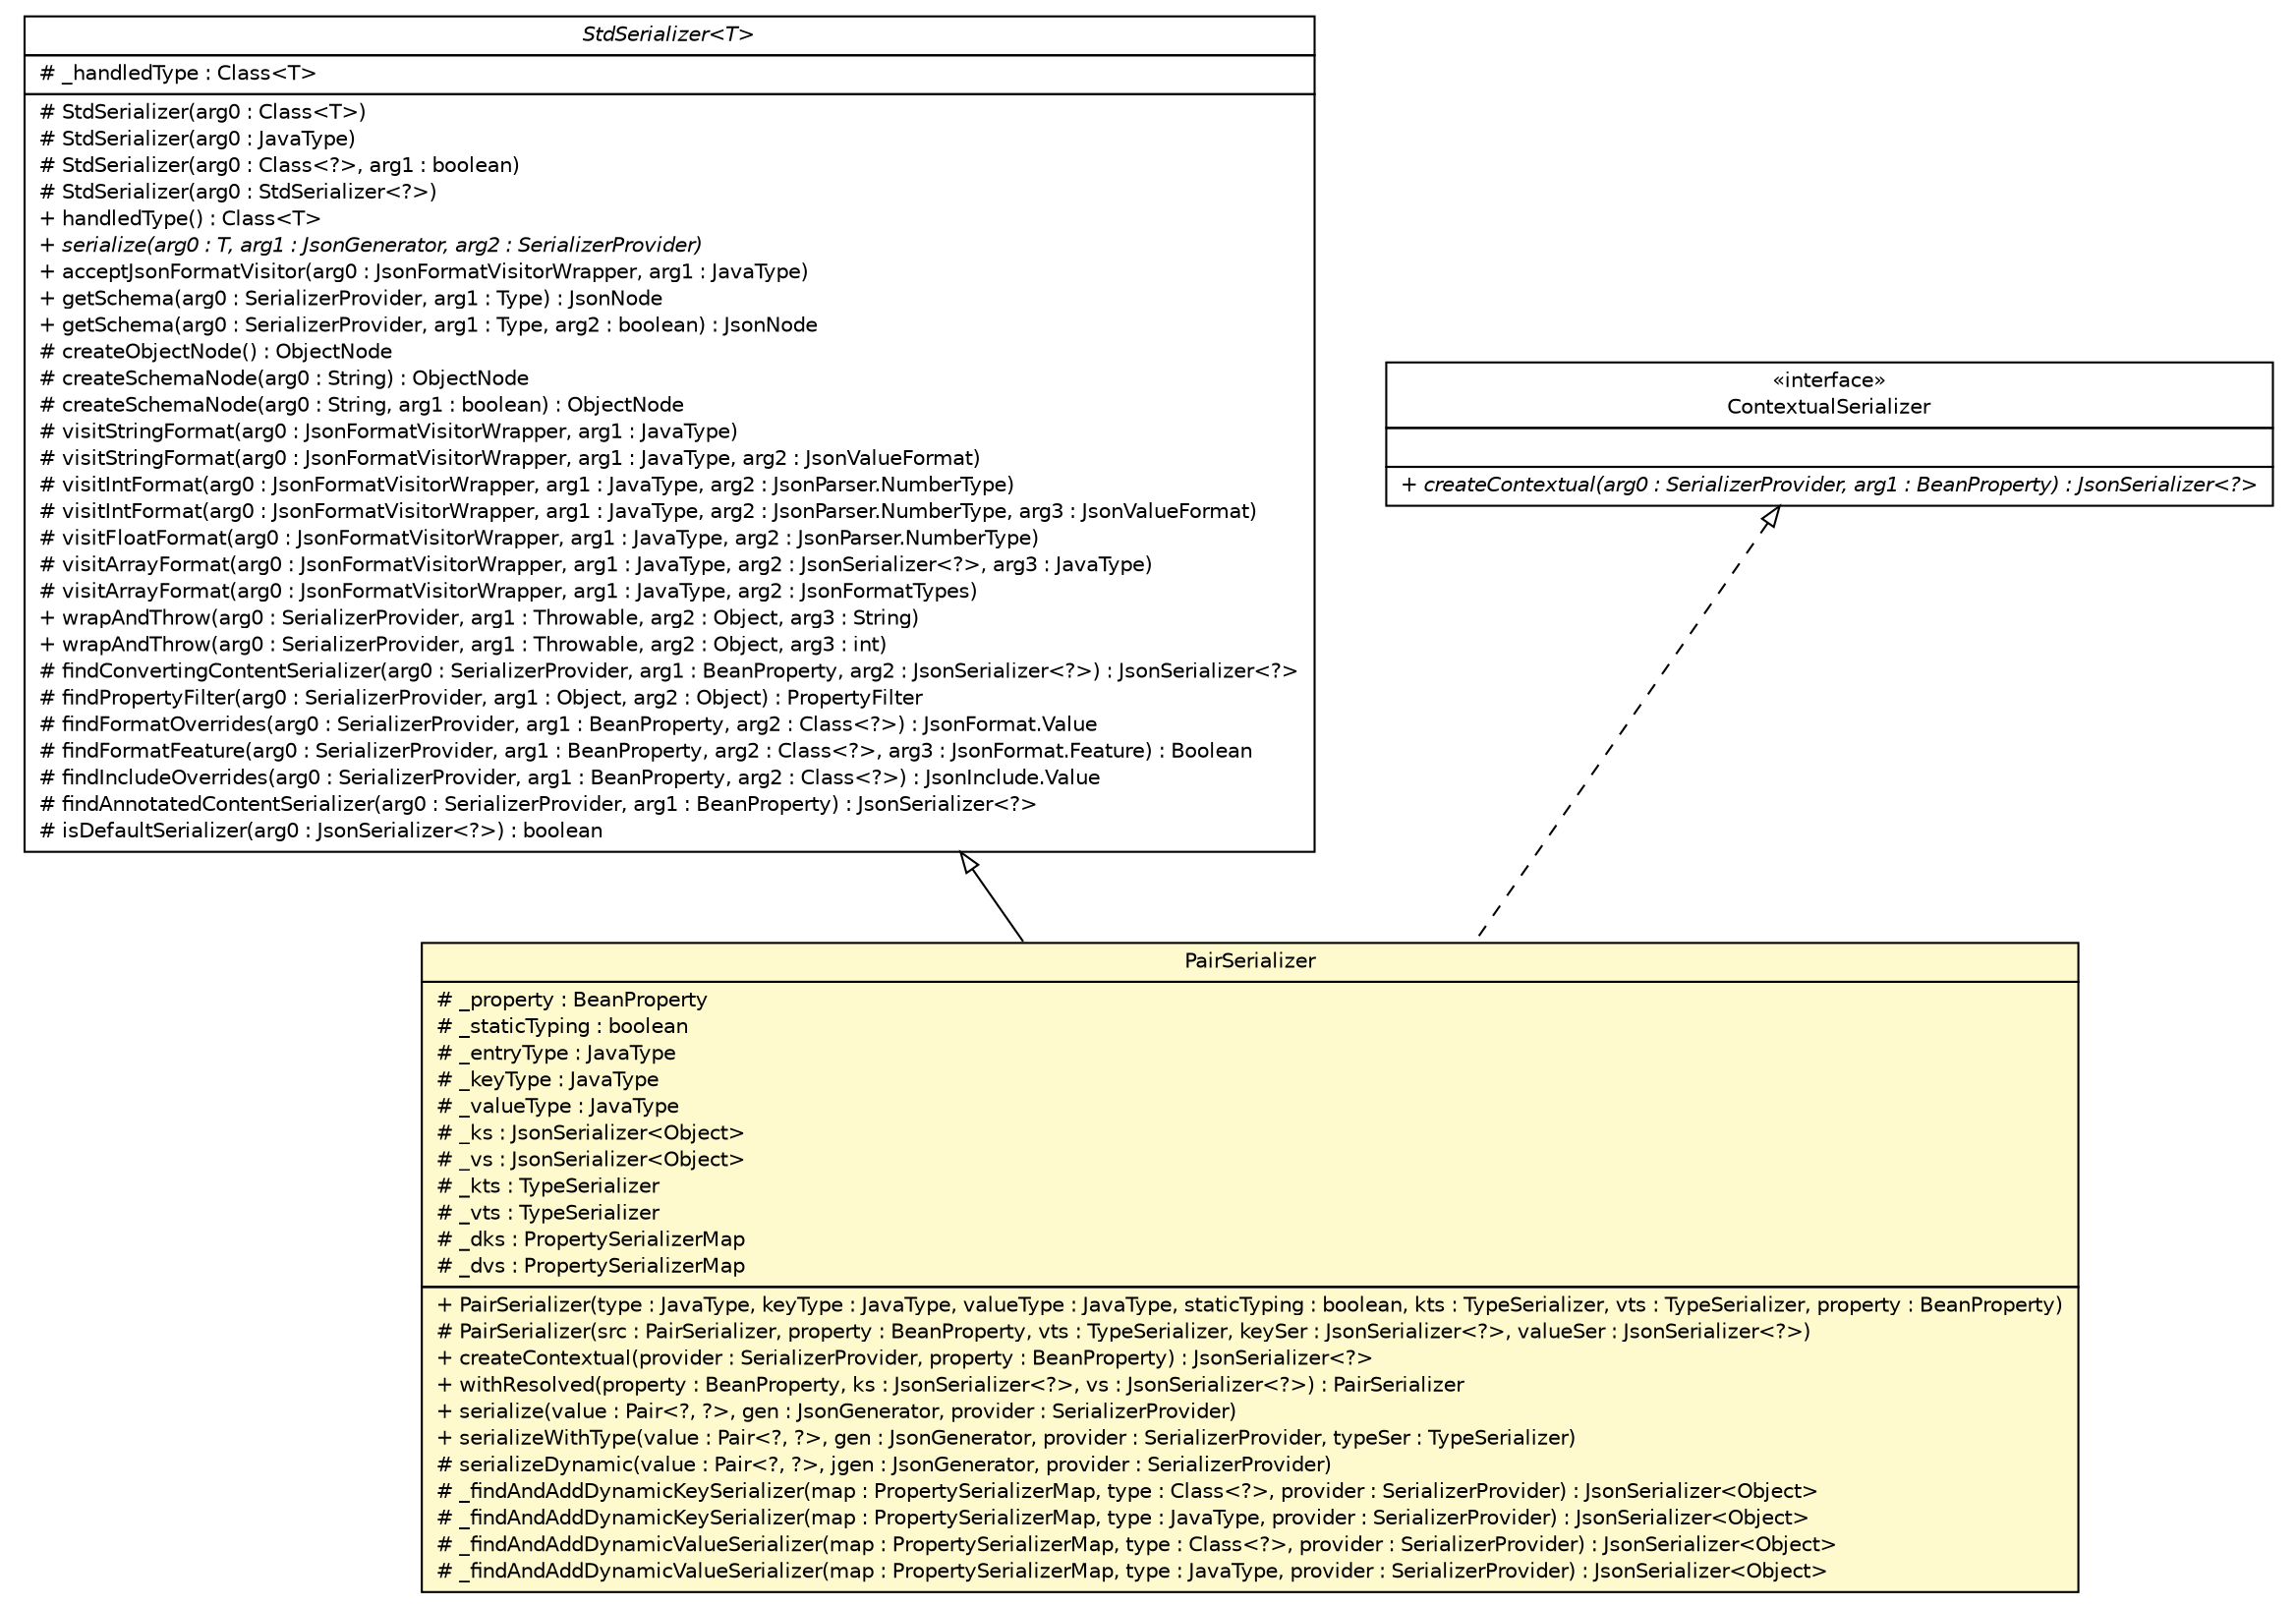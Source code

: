 #!/usr/local/bin/dot
#
# Class diagram 
# Generated by UMLGraph version R5_6-24-gf6e263 (http://www.umlgraph.org/)
#

digraph G {
	edge [fontname="Helvetica",fontsize=10,labelfontname="Helvetica",labelfontsize=10];
	node [fontname="Helvetica",fontsize=10,shape=plaintext];
	nodesep=0.25;
	ranksep=0.5;
	// top.infra.jackson2.ser.PairSerializer
	c119 [label=<<table title="top.infra.jackson2.ser.PairSerializer" border="0" cellborder="1" cellspacing="0" cellpadding="2" port="p" bgcolor="lemonChiffon" href="./PairSerializer.html">
		<tr><td><table border="0" cellspacing="0" cellpadding="1">
<tr><td align="center" balign="center"> PairSerializer </td></tr>
		</table></td></tr>
		<tr><td><table border="0" cellspacing="0" cellpadding="1">
<tr><td align="left" balign="left"> # _property : BeanProperty </td></tr>
<tr><td align="left" balign="left"> # _staticTyping : boolean </td></tr>
<tr><td align="left" balign="left"> # _entryType : JavaType </td></tr>
<tr><td align="left" balign="left"> # _keyType : JavaType </td></tr>
<tr><td align="left" balign="left"> # _valueType : JavaType </td></tr>
<tr><td align="left" balign="left"> # _ks : JsonSerializer&lt;Object&gt; </td></tr>
<tr><td align="left" balign="left"> # _vs : JsonSerializer&lt;Object&gt; </td></tr>
<tr><td align="left" balign="left"> # _kts : TypeSerializer </td></tr>
<tr><td align="left" balign="left"> # _vts : TypeSerializer </td></tr>
<tr><td align="left" balign="left"> # _dks : PropertySerializerMap </td></tr>
<tr><td align="left" balign="left"> # _dvs : PropertySerializerMap </td></tr>
		</table></td></tr>
		<tr><td><table border="0" cellspacing="0" cellpadding="1">
<tr><td align="left" balign="left"> + PairSerializer(type : JavaType, keyType : JavaType, valueType : JavaType, staticTyping : boolean, kts : TypeSerializer, vts : TypeSerializer, property : BeanProperty) </td></tr>
<tr><td align="left" balign="left"> # PairSerializer(src : PairSerializer, property : BeanProperty, vts : TypeSerializer, keySer : JsonSerializer&lt;?&gt;, valueSer : JsonSerializer&lt;?&gt;) </td></tr>
<tr><td align="left" balign="left"> + createContextual(provider : SerializerProvider, property : BeanProperty) : JsonSerializer&lt;?&gt; </td></tr>
<tr><td align="left" balign="left"> + withResolved(property : BeanProperty, ks : JsonSerializer&lt;?&gt;, vs : JsonSerializer&lt;?&gt;) : PairSerializer </td></tr>
<tr><td align="left" balign="left"> + serialize(value : Pair&lt;?, ?&gt;, gen : JsonGenerator, provider : SerializerProvider) </td></tr>
<tr><td align="left" balign="left"> + serializeWithType(value : Pair&lt;?, ?&gt;, gen : JsonGenerator, provider : SerializerProvider, typeSer : TypeSerializer) </td></tr>
<tr><td align="left" balign="left"> # serializeDynamic(value : Pair&lt;?, ?&gt;, jgen : JsonGenerator, provider : SerializerProvider) </td></tr>
<tr><td align="left" balign="left"> # _findAndAddDynamicKeySerializer(map : PropertySerializerMap, type : Class&lt;?&gt;, provider : SerializerProvider) : JsonSerializer&lt;Object&gt; </td></tr>
<tr><td align="left" balign="left"> # _findAndAddDynamicKeySerializer(map : PropertySerializerMap, type : JavaType, provider : SerializerProvider) : JsonSerializer&lt;Object&gt; </td></tr>
<tr><td align="left" balign="left"> # _findAndAddDynamicValueSerializer(map : PropertySerializerMap, type : Class&lt;?&gt;, provider : SerializerProvider) : JsonSerializer&lt;Object&gt; </td></tr>
<tr><td align="left" balign="left"> # _findAndAddDynamicValueSerializer(map : PropertySerializerMap, type : JavaType, provider : SerializerProvider) : JsonSerializer&lt;Object&gt; </td></tr>
		</table></td></tr>
		</table>>, URL="./PairSerializer.html", fontname="Helvetica", fontcolor="black", fontsize=10.0];
	//top.infra.jackson2.ser.PairSerializer extends com.fasterxml.jackson.databind.ser.std.StdSerializer<org.apache.commons.lang3.tuple.Pair<?, ?>>
	c124:p -> c119:p [dir=back,arrowtail=empty];
	//top.infra.jackson2.ser.PairSerializer implements com.fasterxml.jackson.databind.ser.ContextualSerializer
	c125:p -> c119:p [dir=back,arrowtail=empty,style=dashed];
	// com.fasterxml.jackson.databind.ser.ContextualSerializer
	c125 [label=<<table title="com.fasterxml.jackson.databind.ser.ContextualSerializer" border="0" cellborder="1" cellspacing="0" cellpadding="2" port="p" href="http://java.sun.com/j2se/1.4.2/docs/api/com/fasterxml/jackson/databind/ser/ContextualSerializer.html">
		<tr><td><table border="0" cellspacing="0" cellpadding="1">
<tr><td align="center" balign="center"> &#171;interface&#187; </td></tr>
<tr><td align="center" balign="center"> ContextualSerializer </td></tr>
		</table></td></tr>
		<tr><td><table border="0" cellspacing="0" cellpadding="1">
<tr><td align="left" balign="left">  </td></tr>
		</table></td></tr>
		<tr><td><table border="0" cellspacing="0" cellpadding="1">
<tr><td align="left" balign="left"><font face="Helvetica-Oblique" point-size="10.0"> + createContextual(arg0 : SerializerProvider, arg1 : BeanProperty) : JsonSerializer&lt;?&gt; </font></td></tr>
		</table></td></tr>
		</table>>, URL="http://java.sun.com/j2se/1.4.2/docs/api/com/fasterxml/jackson/databind/ser/ContextualSerializer.html", fontname="Helvetica", fontcolor="black", fontsize=10.0];
	// com.fasterxml.jackson.databind.ser.std.StdSerializer<T>
	c124 [label=<<table title="com.fasterxml.jackson.databind.ser.std.StdSerializer" border="0" cellborder="1" cellspacing="0" cellpadding="2" port="p" href="http://java.sun.com/j2se/1.4.2/docs/api/com/fasterxml/jackson/databind/ser/std/StdSerializer.html">
		<tr><td><table border="0" cellspacing="0" cellpadding="1">
<tr><td align="center" balign="center"><font face="Helvetica-Oblique"> StdSerializer&lt;T&gt; </font></td></tr>
		</table></td></tr>
		<tr><td><table border="0" cellspacing="0" cellpadding="1">
<tr><td align="left" balign="left"> # _handledType : Class&lt;T&gt; </td></tr>
		</table></td></tr>
		<tr><td><table border="0" cellspacing="0" cellpadding="1">
<tr><td align="left" balign="left"> # StdSerializer(arg0 : Class&lt;T&gt;) </td></tr>
<tr><td align="left" balign="left"> # StdSerializer(arg0 : JavaType) </td></tr>
<tr><td align="left" balign="left"> # StdSerializer(arg0 : Class&lt;?&gt;, arg1 : boolean) </td></tr>
<tr><td align="left" balign="left"> # StdSerializer(arg0 : StdSerializer&lt;?&gt;) </td></tr>
<tr><td align="left" balign="left"> + handledType() : Class&lt;T&gt; </td></tr>
<tr><td align="left" balign="left"><font face="Helvetica-Oblique" point-size="10.0"> + serialize(arg0 : T, arg1 : JsonGenerator, arg2 : SerializerProvider) </font></td></tr>
<tr><td align="left" balign="left"> + acceptJsonFormatVisitor(arg0 : JsonFormatVisitorWrapper, arg1 : JavaType) </td></tr>
<tr><td align="left" balign="left"> + getSchema(arg0 : SerializerProvider, arg1 : Type) : JsonNode </td></tr>
<tr><td align="left" balign="left"> + getSchema(arg0 : SerializerProvider, arg1 : Type, arg2 : boolean) : JsonNode </td></tr>
<tr><td align="left" balign="left"> # createObjectNode() : ObjectNode </td></tr>
<tr><td align="left" balign="left"> # createSchemaNode(arg0 : String) : ObjectNode </td></tr>
<tr><td align="left" balign="left"> # createSchemaNode(arg0 : String, arg1 : boolean) : ObjectNode </td></tr>
<tr><td align="left" balign="left"> # visitStringFormat(arg0 : JsonFormatVisitorWrapper, arg1 : JavaType) </td></tr>
<tr><td align="left" balign="left"> # visitStringFormat(arg0 : JsonFormatVisitorWrapper, arg1 : JavaType, arg2 : JsonValueFormat) </td></tr>
<tr><td align="left" balign="left"> # visitIntFormat(arg0 : JsonFormatVisitorWrapper, arg1 : JavaType, arg2 : JsonParser.NumberType) </td></tr>
<tr><td align="left" balign="left"> # visitIntFormat(arg0 : JsonFormatVisitorWrapper, arg1 : JavaType, arg2 : JsonParser.NumberType, arg3 : JsonValueFormat) </td></tr>
<tr><td align="left" balign="left"> # visitFloatFormat(arg0 : JsonFormatVisitorWrapper, arg1 : JavaType, arg2 : JsonParser.NumberType) </td></tr>
<tr><td align="left" balign="left"> # visitArrayFormat(arg0 : JsonFormatVisitorWrapper, arg1 : JavaType, arg2 : JsonSerializer&lt;?&gt;, arg3 : JavaType) </td></tr>
<tr><td align="left" balign="left"> # visitArrayFormat(arg0 : JsonFormatVisitorWrapper, arg1 : JavaType, arg2 : JsonFormatTypes) </td></tr>
<tr><td align="left" balign="left"> + wrapAndThrow(arg0 : SerializerProvider, arg1 : Throwable, arg2 : Object, arg3 : String) </td></tr>
<tr><td align="left" balign="left"> + wrapAndThrow(arg0 : SerializerProvider, arg1 : Throwable, arg2 : Object, arg3 : int) </td></tr>
<tr><td align="left" balign="left"> # findConvertingContentSerializer(arg0 : SerializerProvider, arg1 : BeanProperty, arg2 : JsonSerializer&lt;?&gt;) : JsonSerializer&lt;?&gt; </td></tr>
<tr><td align="left" balign="left"> # findPropertyFilter(arg0 : SerializerProvider, arg1 : Object, arg2 : Object) : PropertyFilter </td></tr>
<tr><td align="left" balign="left"> # findFormatOverrides(arg0 : SerializerProvider, arg1 : BeanProperty, arg2 : Class&lt;?&gt;) : JsonFormat.Value </td></tr>
<tr><td align="left" balign="left"> # findFormatFeature(arg0 : SerializerProvider, arg1 : BeanProperty, arg2 : Class&lt;?&gt;, arg3 : JsonFormat.Feature) : Boolean </td></tr>
<tr><td align="left" balign="left"> # findIncludeOverrides(arg0 : SerializerProvider, arg1 : BeanProperty, arg2 : Class&lt;?&gt;) : JsonInclude.Value </td></tr>
<tr><td align="left" balign="left"> # findAnnotatedContentSerializer(arg0 : SerializerProvider, arg1 : BeanProperty) : JsonSerializer&lt;?&gt; </td></tr>
<tr><td align="left" balign="left"> # isDefaultSerializer(arg0 : JsonSerializer&lt;?&gt;) : boolean </td></tr>
		</table></td></tr>
		</table>>, URL="http://java.sun.com/j2se/1.4.2/docs/api/com/fasterxml/jackson/databind/ser/std/StdSerializer.html", fontname="Helvetica", fontcolor="black", fontsize=10.0];
}


